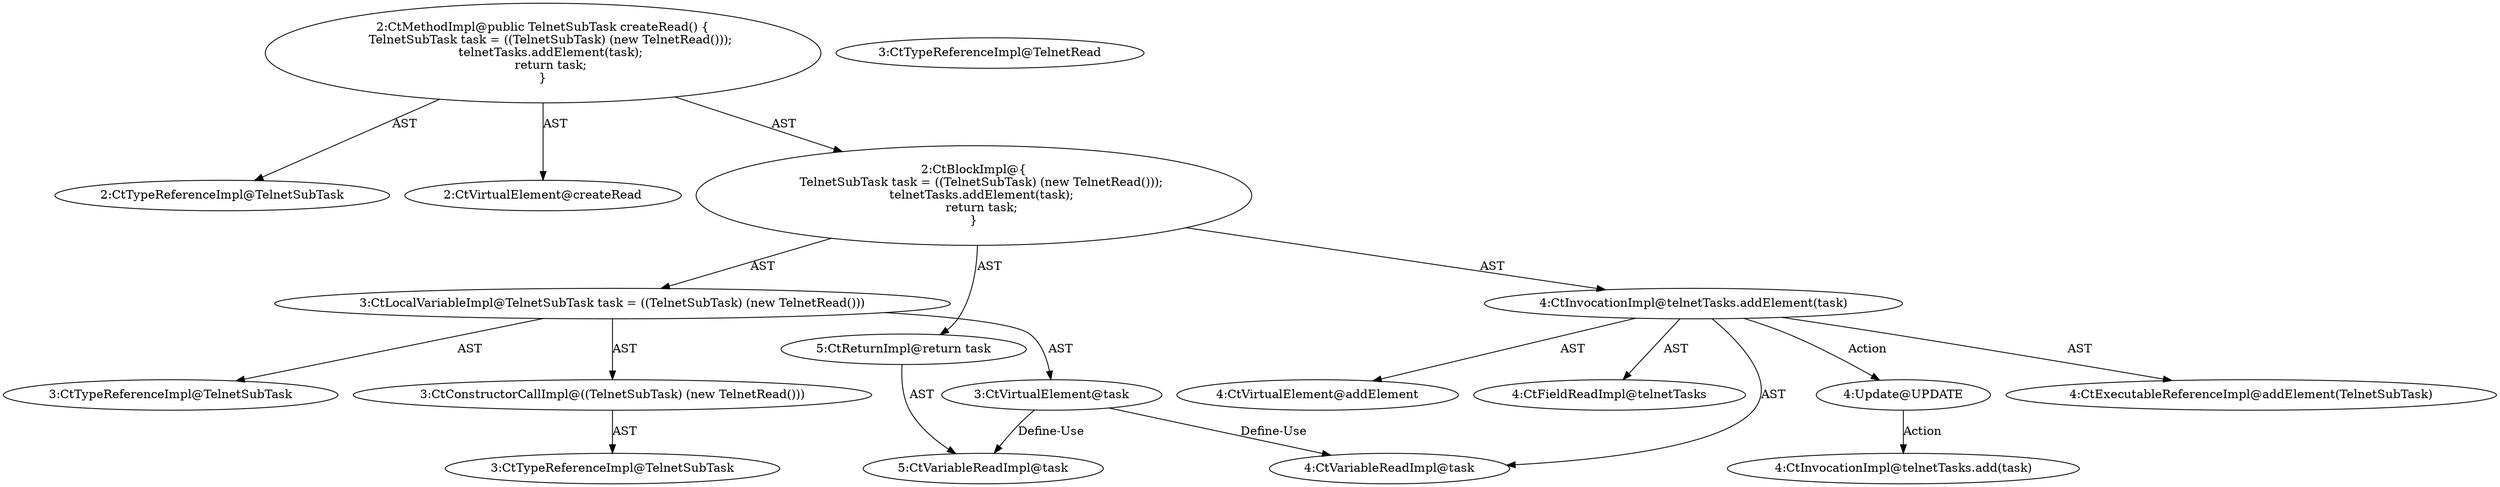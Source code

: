 digraph "createRead#?" {
0 [label="2:CtTypeReferenceImpl@TelnetSubTask" shape=ellipse]
1 [label="2:CtVirtualElement@createRead" shape=ellipse]
2 [label="3:CtTypeReferenceImpl@TelnetSubTask" shape=ellipse]
3 [label="3:CtTypeReferenceImpl@TelnetRead" shape=ellipse]
4 [label="3:CtConstructorCallImpl@((TelnetSubTask) (new TelnetRead()))" shape=ellipse]
5 [label="3:CtTypeReferenceImpl@TelnetSubTask" shape=ellipse]
6 [label="3:CtVirtualElement@task" shape=ellipse]
7 [label="3:CtLocalVariableImpl@TelnetSubTask task = ((TelnetSubTask) (new TelnetRead()))" shape=ellipse]
8 [label="4:CtExecutableReferenceImpl@addElement(TelnetSubTask)" shape=ellipse]
9 [label="4:CtVirtualElement@addElement" shape=ellipse]
10 [label="4:CtFieldReadImpl@telnetTasks" shape=ellipse]
11 [label="4:CtVariableReadImpl@task" shape=ellipse]
12 [label="4:CtInvocationImpl@telnetTasks.addElement(task)" shape=ellipse]
13 [label="5:CtVariableReadImpl@task" shape=ellipse]
14 [label="5:CtReturnImpl@return task" shape=ellipse]
15 [label="2:CtBlockImpl@\{
    TelnetSubTask task = ((TelnetSubTask) (new TelnetRead()));
    telnetTasks.addElement(task);
    return task;
\}" shape=ellipse]
16 [label="2:CtMethodImpl@public TelnetSubTask createRead() \{
    TelnetSubTask task = ((TelnetSubTask) (new TelnetRead()));
    telnetTasks.addElement(task);
    return task;
\}" shape=ellipse]
17 [label="4:Update@UPDATE" shape=ellipse]
18 [label="4:CtInvocationImpl@telnetTasks.add(task)" shape=ellipse]
4 -> 5 [label="AST"];
6 -> 11 [label="Define-Use"];
6 -> 13 [label="Define-Use"];
7 -> 6 [label="AST"];
7 -> 2 [label="AST"];
7 -> 4 [label="AST"];
12 -> 9 [label="AST"];
12 -> 10 [label="AST"];
12 -> 8 [label="AST"];
12 -> 11 [label="AST"];
12 -> 17 [label="Action"];
14 -> 13 [label="AST"];
15 -> 7 [label="AST"];
15 -> 12 [label="AST"];
15 -> 14 [label="AST"];
16 -> 1 [label="AST"];
16 -> 0 [label="AST"];
16 -> 15 [label="AST"];
17 -> 18 [label="Action"];
}